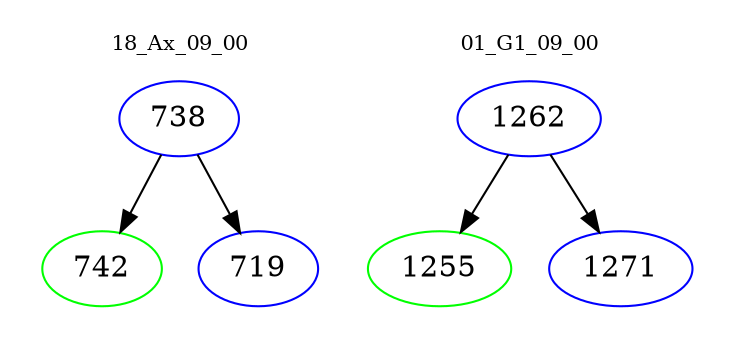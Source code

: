 digraph{
subgraph cluster_0 {
color = white
label = "18_Ax_09_00";
fontsize=10;
T0_738 [label="738", color="blue"]
T0_738 -> T0_742 [color="black"]
T0_742 [label="742", color="green"]
T0_738 -> T0_719 [color="black"]
T0_719 [label="719", color="blue"]
}
subgraph cluster_1 {
color = white
label = "01_G1_09_00";
fontsize=10;
T1_1262 [label="1262", color="blue"]
T1_1262 -> T1_1255 [color="black"]
T1_1255 [label="1255", color="green"]
T1_1262 -> T1_1271 [color="black"]
T1_1271 [label="1271", color="blue"]
}
}
